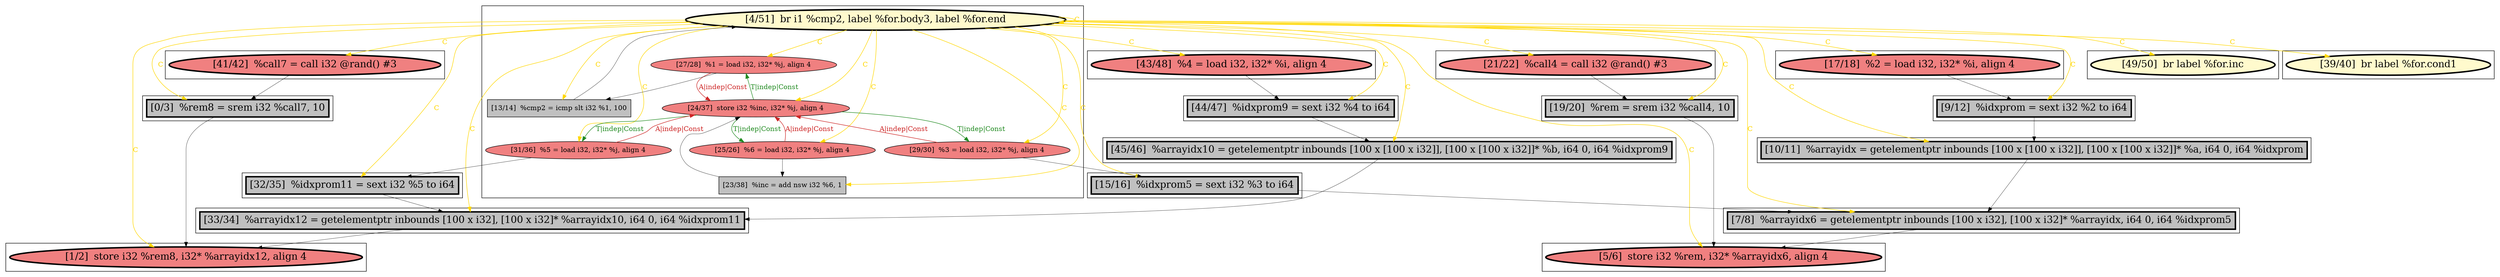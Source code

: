 
digraph G {



node1170->node1169 [style=solid,color=gold,label="C",penwidth=1.0,fontcolor=gold ]
node1170->node1171 [style=solid,color=gold,label="C",penwidth=1.0,fontcolor=gold ]
node1170->node1166 [style=solid,color=gold,label="C",penwidth=1.0,fontcolor=gold ]
node1170->node1173 [style=solid,color=gold,label="C",penwidth=1.0,fontcolor=gold ]
node1170->node1170 [style=solid,color=gold,label="C",penwidth=1.0,fontcolor=gold ]
node1171->node1169 [style=solid,color=forestgreen,label="T|indep|Const",penwidth=1.0,fontcolor=forestgreen ]
node1171->node1168 [style=solid,color=forestgreen,label="T|indep|Const",penwidth=1.0,fontcolor=forestgreen ]
node1168->node1171 [style=solid,color=firebrick3,label="A|indep|Const",penwidth=1.0,fontcolor=firebrick3 ]
node1166->node1173 [style=solid,color=black,label="",penwidth=0.5,fontcolor=black ]
node1170->node1167 [style=solid,color=gold,label="C",penwidth=1.0,fontcolor=gold ]
node1167->node1170 [style=solid,color=black,label="",penwidth=0.5,fontcolor=black ]
node1169->node1167 [style=solid,color=black,label="",penwidth=0.5,fontcolor=black ]
node1165->node1157 [style=solid,color=black,label="",penwidth=0.5,fontcolor=black ]
node1170->node1179 [style=solid,color=gold,label="C",penwidth=1.0,fontcolor=gold ]
node1170->node1161 [style=solid,color=gold,label="C",penwidth=1.0,fontcolor=gold ]
node1170->node1172 [style=solid,color=gold,label="C",penwidth=1.0,fontcolor=gold ]
node1170->node1176 [style=solid,color=gold,label="C",penwidth=1.0,fontcolor=gold ]
node1170->node1175 [style=solid,color=gold,label="C",penwidth=1.0,fontcolor=gold ]
node1170->node1174 [style=solid,color=gold,label="C",penwidth=1.0,fontcolor=gold ]
node1170->node1177 [style=solid,color=gold,label="C",penwidth=1.0,fontcolor=gold ]
node1170->node1164 [style=solid,color=gold,label="C",penwidth=1.0,fontcolor=gold ]
node1171->node1172 [style=solid,color=forestgreen,label="T|indep|Const",penwidth=1.0,fontcolor=forestgreen ]
node1170->node1182 [style=solid,color=gold,label="C",penwidth=1.0,fontcolor=gold ]
node1177->node1157 [style=solid,color=black,label="",penwidth=0.5,fontcolor=black ]
node1170->node1158 [style=solid,color=gold,label="C",penwidth=1.0,fontcolor=gold ]
node1170->node1159 [style=solid,color=gold,label="C",penwidth=1.0,fontcolor=gold ]
node1179->node1158 [style=solid,color=black,label="",penwidth=0.5,fontcolor=black ]
node1170->node1163 [style=solid,color=gold,label="C",penwidth=1.0,fontcolor=gold ]
node1170->node1157 [style=solid,color=gold,label="C",penwidth=1.0,fontcolor=gold ]
node1170->node1165 [style=solid,color=gold,label="C",penwidth=1.0,fontcolor=gold ]
node1169->node1171 [style=solid,color=firebrick3,label="A|indep|Const",penwidth=1.0,fontcolor=firebrick3 ]
node1182->node1158 [style=solid,color=black,label="",penwidth=0.5,fontcolor=black ]
node1172->node1171 [style=solid,color=firebrick3,label="A|indep|Const",penwidth=1.0,fontcolor=firebrick3 ]
node1170->node1168 [style=solid,color=gold,label="C",penwidth=1.0,fontcolor=gold ]
node1170->node1181 [style=solid,color=gold,label="C",penwidth=1.0,fontcolor=gold ]
node1166->node1171 [style=solid,color=firebrick3,label="A|indep|Const",penwidth=1.0,fontcolor=firebrick3 ]
node1160->node1163 [style=solid,color=black,label="",penwidth=0.5,fontcolor=black ]
node1170->node1162 [style=solid,color=gold,label="C",penwidth=1.0,fontcolor=gold ]
node1162->node1182 [style=solid,color=black,label="",penwidth=0.5,fontcolor=black ]
node1170->node1160 [style=solid,color=gold,label="C",penwidth=1.0,fontcolor=gold ]
node1159->node1177 [style=solid,color=black,label="",penwidth=0.5,fontcolor=black ]
node1181->node1180 [style=solid,color=black,label="",penwidth=0.5,fontcolor=black ]
node1170->node1178 [style=solid,color=gold,label="C",penwidth=1.0,fontcolor=gold ]
node1174->node1165 [style=solid,color=black,label="",penwidth=0.5,fontcolor=black ]
node1172->node1162 [style=solid,color=black,label="",penwidth=0.5,fontcolor=black ]
node1161->node1181 [style=solid,color=black,label="",penwidth=0.5,fontcolor=black ]
node1168->node1176 [style=solid,color=black,label="",penwidth=0.5,fontcolor=black ]
node1178->node1179 [style=solid,color=black,label="",penwidth=0.5,fontcolor=black ]
node1173->node1171 [style=solid,color=black,label="",penwidth=0.5,fontcolor=black ]
node1170->node1180 [style=solid,color=gold,label="C",penwidth=1.0,fontcolor=gold ]
node1163->node1159 [style=solid,color=black,label="",penwidth=0.5,fontcolor=black ]
node1176->node1177 [style=solid,color=black,label="",penwidth=0.5,fontcolor=black ]
node1180->node1182 [style=solid,color=black,label="",penwidth=0.5,fontcolor=black ]
node1171->node1166 [style=solid,color=forestgreen,label="T|indep|Const",penwidth=1.0,fontcolor=forestgreen ]


subgraph cluster18 {


node1182 [penwidth=3.0,fontsize=20,fillcolor=grey,label="[7/8]  %arrayidx6 = getelementptr inbounds [100 x i32], [100 x i32]* %arrayidx, i64 0, i64 %idxprom5",shape=rectangle,style=filled ]



}

subgraph cluster16 {


node1180 [penwidth=3.0,fontsize=20,fillcolor=grey,label="[10/11]  %arrayidx = getelementptr inbounds [100 x [100 x i32]], [100 x [100 x i32]]* %a, i64 0, i64 %idxprom",shape=rectangle,style=filled ]



}

subgraph cluster17 {


node1181 [penwidth=3.0,fontsize=20,fillcolor=grey,label="[9/12]  %idxprom = sext i32 %2 to i64",shape=rectangle,style=filled ]



}

subgraph cluster4 {


node1161 [penwidth=3.0,fontsize=20,fillcolor=lightcoral,label="[17/18]  %2 = load i32, i32* %i, align 4",shape=ellipse,style=filled ]



}

subgraph cluster3 {


node1160 [penwidth=3.0,fontsize=20,fillcolor=lightcoral,label="[43/48]  %4 = load i32, i32* %i, align 4",shape=ellipse,style=filled ]



}

subgraph cluster2 {


node1159 [penwidth=3.0,fontsize=20,fillcolor=grey,label="[45/46]  %arrayidx10 = getelementptr inbounds [100 x [100 x i32]], [100 x [100 x i32]]* %b, i64 0, i64 %idxprom9",shape=rectangle,style=filled ]



}

subgraph cluster1 {


node1158 [penwidth=3.0,fontsize=20,fillcolor=lightcoral,label="[5/6]  store i32 %rem, i32* %arrayidx6, align 4",shape=ellipse,style=filled ]



}

subgraph cluster12 {


node1176 [penwidth=3.0,fontsize=20,fillcolor=grey,label="[32/35]  %idxprom11 = sext i32 %5 to i64",shape=rectangle,style=filled ]



}

subgraph cluster5 {


node1162 [penwidth=3.0,fontsize=20,fillcolor=grey,label="[15/16]  %idxprom5 = sext i32 %3 to i64",shape=rectangle,style=filled ]



}

subgraph cluster0 {


node1157 [penwidth=3.0,fontsize=20,fillcolor=lightcoral,label="[1/2]  store i32 %rem8, i32* %arrayidx12, align 4",shape=ellipse,style=filled ]



}

subgraph cluster6 {


node1163 [penwidth=3.0,fontsize=20,fillcolor=grey,label="[44/47]  %idxprom9 = sext i32 %4 to i64",shape=rectangle,style=filled ]



}

subgraph cluster14 {


node1178 [penwidth=3.0,fontsize=20,fillcolor=lightcoral,label="[21/22]  %call4 = call i32 @rand() #3",shape=ellipse,style=filled ]



}

subgraph cluster7 {


node1164 [penwidth=3.0,fontsize=20,fillcolor=lemonchiffon,label="[39/40]  br label %for.cond1",shape=ellipse,style=filled ]



}

subgraph cluster8 {


node1165 [penwidth=3.0,fontsize=20,fillcolor=grey,label="[0/3]  %rem8 = srem i32 %call7, 10",shape=rectangle,style=filled ]



}

subgraph cluster9 {


node1173 [fillcolor=grey,label="[23/38]  %inc = add nsw i32 %6, 1",shape=rectangle,style=filled ]
node1167 [fillcolor=grey,label="[13/14]  %cmp2 = icmp slt i32 %1, 100",shape=rectangle,style=filled ]
node1172 [fillcolor=lightcoral,label="[29/30]  %3 = load i32, i32* %j, align 4",shape=ellipse,style=filled ]
node1170 [penwidth=3.0,fontsize=20,fillcolor=lemonchiffon,label="[4/51]  br i1 %cmp2, label %for.body3, label %for.end",shape=ellipse,style=filled ]
node1166 [fillcolor=lightcoral,label="[25/26]  %6 = load i32, i32* %j, align 4",shape=ellipse,style=filled ]
node1168 [fillcolor=lightcoral,label="[31/36]  %5 = load i32, i32* %j, align 4",shape=ellipse,style=filled ]
node1169 [fillcolor=lightcoral,label="[27/28]  %1 = load i32, i32* %j, align 4",shape=ellipse,style=filled ]
node1171 [fillcolor=lightcoral,label="[24/37]  store i32 %inc, i32* %j, align 4",shape=ellipse,style=filled ]



}

subgraph cluster10 {


node1174 [penwidth=3.0,fontsize=20,fillcolor=lightcoral,label="[41/42]  %call7 = call i32 @rand() #3",shape=ellipse,style=filled ]



}

subgraph cluster11 {


node1175 [penwidth=3.0,fontsize=20,fillcolor=lemonchiffon,label="[49/50]  br label %for.inc",shape=ellipse,style=filled ]



}

subgraph cluster13 {


node1177 [penwidth=3.0,fontsize=20,fillcolor=grey,label="[33/34]  %arrayidx12 = getelementptr inbounds [100 x i32], [100 x i32]* %arrayidx10, i64 0, i64 %idxprom11",shape=rectangle,style=filled ]



}

subgraph cluster15 {


node1179 [penwidth=3.0,fontsize=20,fillcolor=grey,label="[19/20]  %rem = srem i32 %call4, 10",shape=rectangle,style=filled ]



}

}
